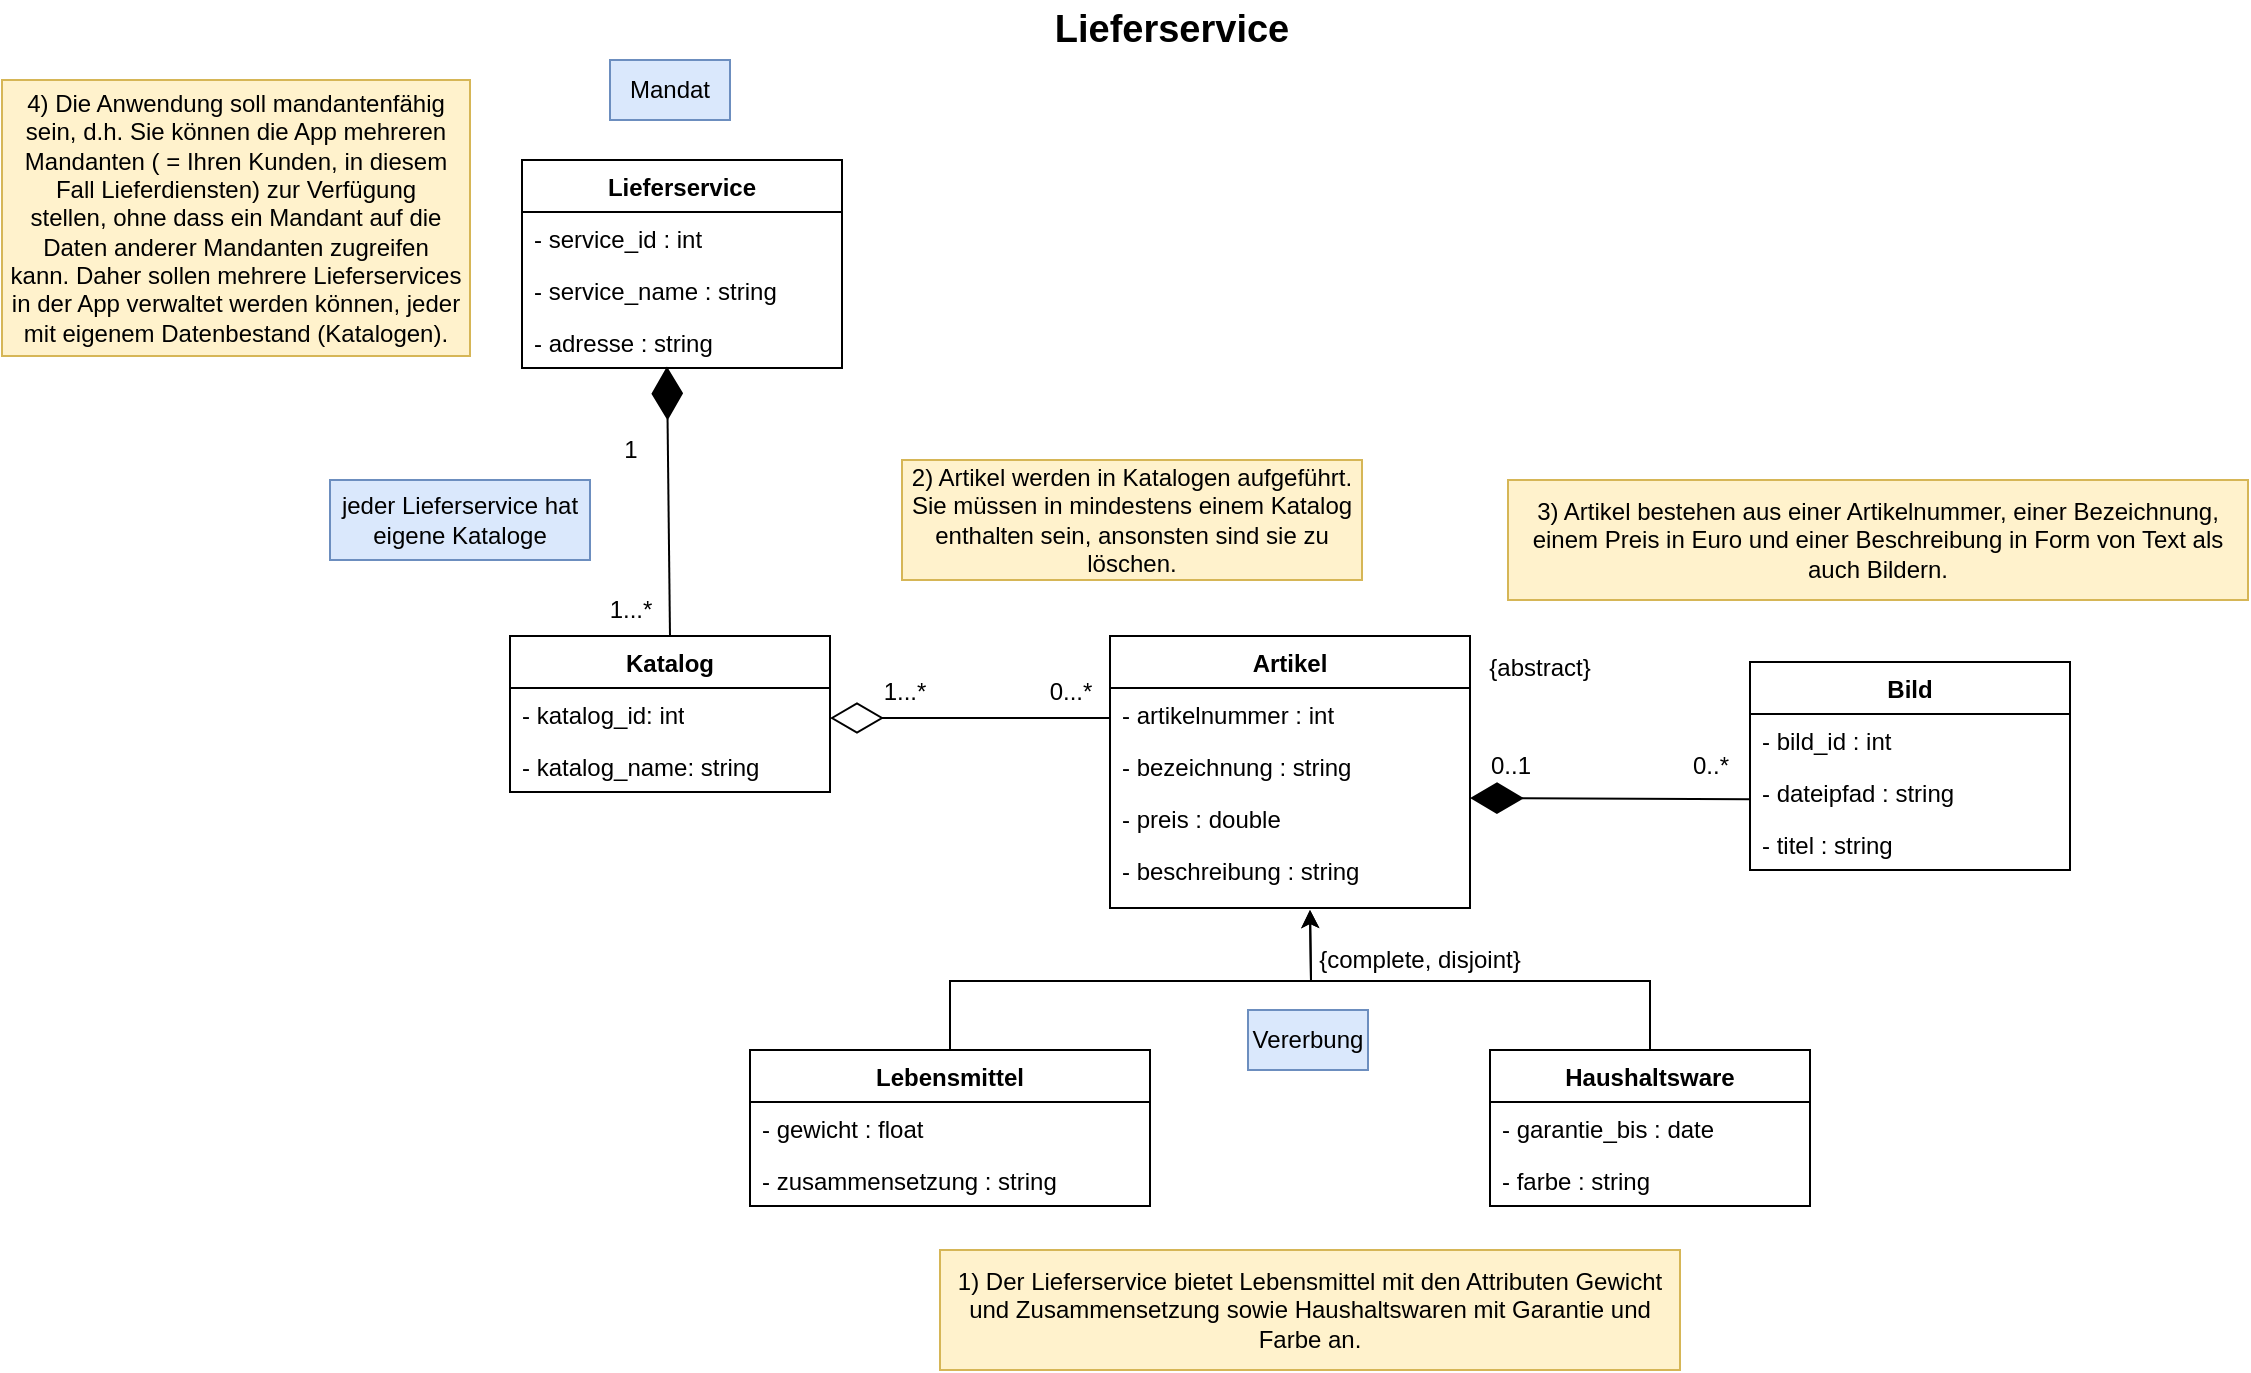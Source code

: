 <mxfile version="28.0.9">
  <diagram id="C5RBs43oDa-KdzZeNtuy" name="Page-1">
    <mxGraphModel dx="1428" dy="589" grid="1" gridSize="10" guides="1" tooltips="1" connect="1" arrows="1" fold="1" page="1" pageScale="1" pageWidth="1169" pageHeight="827" math="0" shadow="0">
      <root>
        <mxCell id="WIyWlLk6GJQsqaUBKTNV-0" />
        <mxCell id="WIyWlLk6GJQsqaUBKTNV-1" parent="WIyWlLk6GJQsqaUBKTNV-0" />
        <mxCell id="4hg4gvIcncpDd8z1N-48-54" style="edgeStyle=orthogonalEdgeStyle;rounded=0;orthogonalLoop=1;jettySize=auto;html=1;exitX=0.5;exitY=0;exitDx=0;exitDy=0;" edge="1" parent="WIyWlLk6GJQsqaUBKTNV-1" source="4hg4gvIcncpDd8z1N-48-1">
          <mxGeometry relative="1" as="geometry">
            <mxPoint x="684" y="535" as="targetPoint" />
          </mxGeometry>
        </mxCell>
        <mxCell id="4hg4gvIcncpDd8z1N-48-1" value="Lebensmittel" style="swimlane;fontStyle=1;align=center;verticalAlign=top;childLayout=stackLayout;horizontal=1;startSize=26;horizontalStack=0;resizeParent=1;resizeParentMax=0;resizeLast=0;collapsible=1;marginBottom=0;whiteSpace=wrap;html=1;" vertex="1" parent="WIyWlLk6GJQsqaUBKTNV-1">
          <mxGeometry x="404" y="605" width="200" height="78" as="geometry" />
        </mxCell>
        <mxCell id="4hg4gvIcncpDd8z1N-48-2" value="- gewicht : float" style="text;strokeColor=none;fillColor=none;align=left;verticalAlign=top;spacingLeft=4;spacingRight=4;overflow=hidden;rotatable=0;points=[[0,0.5],[1,0.5]];portConstraint=eastwest;whiteSpace=wrap;html=1;" vertex="1" parent="4hg4gvIcncpDd8z1N-48-1">
          <mxGeometry y="26" width="200" height="26" as="geometry" />
        </mxCell>
        <mxCell id="4hg4gvIcncpDd8z1N-48-3" value="- zusammensetzung : string" style="text;strokeColor=none;fillColor=none;align=left;verticalAlign=top;spacingLeft=4;spacingRight=4;overflow=hidden;rotatable=0;points=[[0,0.5],[1,0.5]];portConstraint=eastwest;whiteSpace=wrap;html=1;" vertex="1" parent="4hg4gvIcncpDd8z1N-48-1">
          <mxGeometry y="52" width="200" height="26" as="geometry" />
        </mxCell>
        <mxCell id="4hg4gvIcncpDd8z1N-48-55" style="edgeStyle=orthogonalEdgeStyle;rounded=0;orthogonalLoop=1;jettySize=auto;html=1;exitX=0.5;exitY=0;exitDx=0;exitDy=0;" edge="1" parent="WIyWlLk6GJQsqaUBKTNV-1" source="4hg4gvIcncpDd8z1N-48-6">
          <mxGeometry relative="1" as="geometry">
            <mxPoint x="684" y="535" as="targetPoint" />
          </mxGeometry>
        </mxCell>
        <mxCell id="4hg4gvIcncpDd8z1N-48-6" value="Haushaltsware" style="swimlane;fontStyle=1;align=center;verticalAlign=top;childLayout=stackLayout;horizontal=1;startSize=26;horizontalStack=0;resizeParent=1;resizeParentMax=0;resizeLast=0;collapsible=1;marginBottom=0;whiteSpace=wrap;html=1;" vertex="1" parent="WIyWlLk6GJQsqaUBKTNV-1">
          <mxGeometry x="774" y="605" width="160" height="78" as="geometry" />
        </mxCell>
        <mxCell id="4hg4gvIcncpDd8z1N-48-7" value="- garantie_bis : date" style="text;strokeColor=none;fillColor=none;align=left;verticalAlign=top;spacingLeft=4;spacingRight=4;overflow=hidden;rotatable=0;points=[[0,0.5],[1,0.5]];portConstraint=eastwest;whiteSpace=wrap;html=1;" vertex="1" parent="4hg4gvIcncpDd8z1N-48-6">
          <mxGeometry y="26" width="160" height="26" as="geometry" />
        </mxCell>
        <mxCell id="4hg4gvIcncpDd8z1N-48-8" value="- farbe : string" style="text;strokeColor=none;fillColor=none;align=left;verticalAlign=top;spacingLeft=4;spacingRight=4;overflow=hidden;rotatable=0;points=[[0,0.5],[1,0.5]];portConstraint=eastwest;whiteSpace=wrap;html=1;" vertex="1" parent="4hg4gvIcncpDd8z1N-48-6">
          <mxGeometry y="52" width="160" height="26" as="geometry" />
        </mxCell>
        <mxCell id="4hg4gvIcncpDd8z1N-48-11" value="Artikel" style="swimlane;fontStyle=1;align=center;verticalAlign=top;childLayout=stackLayout;horizontal=1;startSize=26;horizontalStack=0;resizeParent=1;resizeParentMax=0;resizeLast=0;collapsible=1;marginBottom=0;whiteSpace=wrap;html=1;" vertex="1" parent="WIyWlLk6GJQsqaUBKTNV-1">
          <mxGeometry x="584" y="398" width="180" height="136" as="geometry" />
        </mxCell>
        <mxCell id="4hg4gvIcncpDd8z1N-48-12" value="- artikelnummer : int" style="text;strokeColor=none;fillColor=none;align=left;verticalAlign=top;spacingLeft=4;spacingRight=4;overflow=hidden;rotatable=0;points=[[0,0.5],[1,0.5]];portConstraint=eastwest;whiteSpace=wrap;html=1;" vertex="1" parent="4hg4gvIcncpDd8z1N-48-11">
          <mxGeometry y="26" width="180" height="26" as="geometry" />
        </mxCell>
        <mxCell id="4hg4gvIcncpDd8z1N-48-13" value="- bezeichnung : string" style="text;strokeColor=none;fillColor=none;align=left;verticalAlign=top;spacingLeft=4;spacingRight=4;overflow=hidden;rotatable=0;points=[[0,0.5],[1,0.5]];portConstraint=eastwest;whiteSpace=wrap;html=1;" vertex="1" parent="4hg4gvIcncpDd8z1N-48-11">
          <mxGeometry y="52" width="180" height="26" as="geometry" />
        </mxCell>
        <mxCell id="4hg4gvIcncpDd8z1N-48-14" value="- preis : double" style="text;strokeColor=none;fillColor=none;align=left;verticalAlign=top;spacingLeft=4;spacingRight=4;overflow=hidden;rotatable=0;points=[[0,0.5],[1,0.5]];portConstraint=eastwest;whiteSpace=wrap;html=1;" vertex="1" parent="4hg4gvIcncpDd8z1N-48-11">
          <mxGeometry y="78" width="180" height="26" as="geometry" />
        </mxCell>
        <mxCell id="4hg4gvIcncpDd8z1N-48-17" value="- beschreibung : string" style="text;strokeColor=none;fillColor=none;align=left;verticalAlign=top;spacingLeft=4;spacingRight=4;overflow=hidden;rotatable=0;points=[[0,0.5],[1,0.5]];portConstraint=eastwest;whiteSpace=wrap;html=1;" vertex="1" parent="4hg4gvIcncpDd8z1N-48-11">
          <mxGeometry y="104" width="180" height="32" as="geometry" />
        </mxCell>
        <mxCell id="4hg4gvIcncpDd8z1N-48-18" value="Katalog" style="swimlane;fontStyle=1;align=center;verticalAlign=top;childLayout=stackLayout;horizontal=1;startSize=26;horizontalStack=0;resizeParent=1;resizeParentMax=0;resizeLast=0;collapsible=1;marginBottom=0;whiteSpace=wrap;html=1;" vertex="1" parent="WIyWlLk6GJQsqaUBKTNV-1">
          <mxGeometry x="284" y="398" width="160" height="78" as="geometry">
            <mxRectangle x="339" y="585" width="80" height="30" as="alternateBounds" />
          </mxGeometry>
        </mxCell>
        <mxCell id="4hg4gvIcncpDd8z1N-48-19" value="- katalog_id: int" style="text;strokeColor=none;fillColor=none;align=left;verticalAlign=top;spacingLeft=4;spacingRight=4;overflow=hidden;rotatable=0;points=[[0,0.5],[1,0.5]];portConstraint=eastwest;whiteSpace=wrap;html=1;" vertex="1" parent="4hg4gvIcncpDd8z1N-48-18">
          <mxGeometry y="26" width="160" height="26" as="geometry" />
        </mxCell>
        <mxCell id="4hg4gvIcncpDd8z1N-48-110" value="- katalog_name: string" style="text;strokeColor=none;fillColor=none;align=left;verticalAlign=top;spacingLeft=4;spacingRight=4;overflow=hidden;rotatable=0;points=[[0,0.5],[1,0.5]];portConstraint=eastwest;whiteSpace=wrap;html=1;" vertex="1" parent="4hg4gvIcncpDd8z1N-48-18">
          <mxGeometry y="52" width="160" height="26" as="geometry" />
        </mxCell>
        <mxCell id="4hg4gvIcncpDd8z1N-48-22" value="Lieferservice" style="swimlane;fontStyle=1;align=center;verticalAlign=top;childLayout=stackLayout;horizontal=1;startSize=26;horizontalStack=0;resizeParent=1;resizeParentMax=0;resizeLast=0;collapsible=1;marginBottom=0;whiteSpace=wrap;html=1;" vertex="1" parent="WIyWlLk6GJQsqaUBKTNV-1">
          <mxGeometry x="290" y="160" width="160" height="104" as="geometry" />
        </mxCell>
        <mxCell id="4hg4gvIcncpDd8z1N-48-23" value="- service_id : int" style="text;strokeColor=none;fillColor=none;align=left;verticalAlign=top;spacingLeft=4;spacingRight=4;overflow=hidden;rotatable=0;points=[[0,0.5],[1,0.5]];portConstraint=eastwest;whiteSpace=wrap;html=1;" vertex="1" parent="4hg4gvIcncpDd8z1N-48-22">
          <mxGeometry y="26" width="160" height="26" as="geometry" />
        </mxCell>
        <mxCell id="4hg4gvIcncpDd8z1N-48-113" value="- service_name : string" style="text;strokeColor=none;fillColor=none;align=left;verticalAlign=top;spacingLeft=4;spacingRight=4;overflow=hidden;rotatable=0;points=[[0,0.5],[1,0.5]];portConstraint=eastwest;whiteSpace=wrap;html=1;" vertex="1" parent="4hg4gvIcncpDd8z1N-48-22">
          <mxGeometry y="52" width="160" height="26" as="geometry" />
        </mxCell>
        <mxCell id="4hg4gvIcncpDd8z1N-48-114" value="- adresse : string" style="text;strokeColor=none;fillColor=none;align=left;verticalAlign=top;spacingLeft=4;spacingRight=4;overflow=hidden;rotatable=0;points=[[0,0.5],[1,0.5]];portConstraint=eastwest;whiteSpace=wrap;html=1;" vertex="1" parent="4hg4gvIcncpDd8z1N-48-22">
          <mxGeometry y="78" width="160" height="26" as="geometry" />
        </mxCell>
        <mxCell id="4hg4gvIcncpDd8z1N-48-33" value="1...*" style="text;html=1;align=center;verticalAlign=middle;resizable=0;points=[];autosize=1;strokeColor=none;fillColor=none;" vertex="1" parent="WIyWlLk6GJQsqaUBKTNV-1">
          <mxGeometry x="461" y="411" width="40" height="30" as="geometry" />
        </mxCell>
        <mxCell id="4hg4gvIcncpDd8z1N-48-37" value="1...*" style="text;html=1;align=center;verticalAlign=middle;resizable=0;points=[];autosize=1;strokeColor=none;fillColor=none;" vertex="1" parent="WIyWlLk6GJQsqaUBKTNV-1">
          <mxGeometry x="324" y="370" width="40" height="30" as="geometry" />
        </mxCell>
        <mxCell id="4hg4gvIcncpDd8z1N-48-44" value="0...*" style="text;html=1;align=center;verticalAlign=middle;resizable=0;points=[];autosize=1;strokeColor=none;fillColor=none;" vertex="1" parent="WIyWlLk6GJQsqaUBKTNV-1">
          <mxGeometry x="544" y="411" width="40" height="30" as="geometry" />
        </mxCell>
        <mxCell id="4hg4gvIcncpDd8z1N-48-49" value="1" style="text;html=1;align=center;verticalAlign=middle;resizable=0;points=[];autosize=1;strokeColor=none;fillColor=none;" vertex="1" parent="WIyWlLk6GJQsqaUBKTNV-1">
          <mxGeometry x="329" y="290" width="30" height="30" as="geometry" />
        </mxCell>
        <mxCell id="4hg4gvIcncpDd8z1N-48-56" value="Vererbung" style="text;html=1;align=center;verticalAlign=middle;whiteSpace=wrap;rounded=0;fillColor=#dae8fc;strokeColor=#6c8ebf;" vertex="1" parent="WIyWlLk6GJQsqaUBKTNV-1">
          <mxGeometry x="653" y="585" width="60" height="30" as="geometry" />
        </mxCell>
        <mxCell id="4hg4gvIcncpDd8z1N-48-57" value="{complete, disjoint}" style="text;html=1;align=center;verticalAlign=middle;whiteSpace=wrap;rounded=0;" vertex="1" parent="WIyWlLk6GJQsqaUBKTNV-1">
          <mxGeometry x="674" y="545" width="130" height="30" as="geometry" />
        </mxCell>
        <mxCell id="4hg4gvIcncpDd8z1N-48-60" value="&lt;b&gt;&lt;font style=&quot;font-size: 19px;&quot;&gt;Lieferservice&lt;/font&gt;&lt;/b&gt;" style="text;html=1;align=center;verticalAlign=middle;whiteSpace=wrap;rounded=0;" vertex="1" parent="WIyWlLk6GJQsqaUBKTNV-1">
          <mxGeometry x="530" y="80" width="170" height="30" as="geometry" />
        </mxCell>
        <mxCell id="4hg4gvIcncpDd8z1N-48-62" value="3) Artikel bestehen aus einer Artikelnummer, einer Bezeichnung, einem Preis in Euro und einer Beschreibung in Form von Text als auch Bildern." style="text;html=1;align=center;verticalAlign=middle;whiteSpace=wrap;rounded=0;fillColor=#fff2cc;strokeColor=#d6b656;" vertex="1" parent="WIyWlLk6GJQsqaUBKTNV-1">
          <mxGeometry x="783" y="320" width="370" height="60" as="geometry" />
        </mxCell>
        <mxCell id="4hg4gvIcncpDd8z1N-48-75" value="1) Der Lieferservice bietet Lebensmittel mit den Attributen Gewicht und Zusammensetzung sowie Haushaltswaren mit Garantie und Farbe an. " style="text;html=1;align=center;verticalAlign=middle;whiteSpace=wrap;rounded=0;fillColor=#fff2cc;strokeColor=#d6b656;" vertex="1" parent="WIyWlLk6GJQsqaUBKTNV-1">
          <mxGeometry x="499" y="705" width="370" height="60" as="geometry" />
        </mxCell>
        <mxCell id="4hg4gvIcncpDd8z1N-48-91" value="Bild" style="swimlane;fontStyle=1;align=center;verticalAlign=top;childLayout=stackLayout;horizontal=1;startSize=26;horizontalStack=0;resizeParent=1;resizeParentMax=0;resizeLast=0;collapsible=1;marginBottom=0;whiteSpace=wrap;html=1;" vertex="1" parent="WIyWlLk6GJQsqaUBKTNV-1">
          <mxGeometry x="904" y="411" width="160" height="104" as="geometry" />
        </mxCell>
        <mxCell id="4hg4gvIcncpDd8z1N-48-92" value="- bild_id : int" style="text;strokeColor=none;fillColor=none;align=left;verticalAlign=top;spacingLeft=4;spacingRight=4;overflow=hidden;rotatable=0;points=[[0,0.5],[1,0.5]];portConstraint=eastwest;whiteSpace=wrap;html=1;" vertex="1" parent="4hg4gvIcncpDd8z1N-48-91">
          <mxGeometry y="26" width="160" height="26" as="geometry" />
        </mxCell>
        <mxCell id="4hg4gvIcncpDd8z1N-48-93" value="- dateipfad : string" style="text;strokeColor=none;fillColor=none;align=left;verticalAlign=top;spacingLeft=4;spacingRight=4;overflow=hidden;rotatable=0;points=[[0,0.5],[1,0.5]];portConstraint=eastwest;whiteSpace=wrap;html=1;" vertex="1" parent="4hg4gvIcncpDd8z1N-48-91">
          <mxGeometry y="52" width="160" height="26" as="geometry" />
        </mxCell>
        <mxCell id="4hg4gvIcncpDd8z1N-48-94" value="- titel : string" style="text;strokeColor=none;fillColor=none;align=left;verticalAlign=top;spacingLeft=4;spacingRight=4;overflow=hidden;rotatable=0;points=[[0,0.5],[1,0.5]];portConstraint=eastwest;whiteSpace=wrap;html=1;" vertex="1" parent="4hg4gvIcncpDd8z1N-48-91">
          <mxGeometry y="78" width="160" height="26" as="geometry" />
        </mxCell>
        <mxCell id="4hg4gvIcncpDd8z1N-48-103" value="0..1" style="text;html=1;align=center;verticalAlign=middle;resizable=0;points=[];autosize=1;strokeColor=none;fillColor=none;" vertex="1" parent="WIyWlLk6GJQsqaUBKTNV-1">
          <mxGeometry x="764" y="448" width="40" height="30" as="geometry" />
        </mxCell>
        <mxCell id="4hg4gvIcncpDd8z1N-48-104" value="0..*" style="text;html=1;align=center;verticalAlign=middle;resizable=0;points=[];autosize=1;strokeColor=none;fillColor=none;" vertex="1" parent="WIyWlLk6GJQsqaUBKTNV-1">
          <mxGeometry x="864" y="448" width="40" height="30" as="geometry" />
        </mxCell>
        <mxCell id="4hg4gvIcncpDd8z1N-48-109" value="2) Artikel werden in Katalogen aufgeführt. Sie müssen in mindestens einem Katalog enthalten sein, ansonsten sind sie zu löschen." style="text;html=1;align=center;verticalAlign=middle;whiteSpace=wrap;rounded=0;fillColor=#fff2cc;strokeColor=#d6b656;" vertex="1" parent="WIyWlLk6GJQsqaUBKTNV-1">
          <mxGeometry x="480" y="310" width="230" height="60" as="geometry" />
        </mxCell>
        <mxCell id="4hg4gvIcncpDd8z1N-48-111" value="4) Die Anwendung soll mandantenfähig sein, d.h. Sie können die App mehreren&lt;br/&gt;Mandanten ( = Ihren Kunden, in diesem Fall Lieferdiensten) zur Verfügung&lt;br/&gt;stellen, ohne dass ein Mandant auf die Daten anderer Mandanten zugreifen&lt;br/&gt;kann. Daher sollen mehrere Lieferservices in der App verwaltet werden können, jeder mit eigenem Datenbestand (Katalogen)." style="text;html=1;align=center;verticalAlign=middle;whiteSpace=wrap;rounded=0;fillColor=#fff2cc;strokeColor=#d6b656;" vertex="1" parent="WIyWlLk6GJQsqaUBKTNV-1">
          <mxGeometry x="30" y="120" width="234" height="138" as="geometry" />
        </mxCell>
        <mxCell id="4hg4gvIcncpDd8z1N-48-115" value="Mandat" style="text;html=1;align=center;verticalAlign=middle;whiteSpace=wrap;rounded=0;fillColor=#dae8fc;strokeColor=#6c8ebf;" vertex="1" parent="WIyWlLk6GJQsqaUBKTNV-1">
          <mxGeometry x="334" y="110" width="60" height="30" as="geometry" />
        </mxCell>
        <mxCell id="4hg4gvIcncpDd8z1N-48-116" value="" style="endArrow=diamondThin;endFill=1;endSize=24;html=1;rounded=0;exitX=0.5;exitY=0;exitDx=0;exitDy=0;entryX=0.453;entryY=0.972;entryDx=0;entryDy=0;entryPerimeter=0;" edge="1" parent="WIyWlLk6GJQsqaUBKTNV-1" source="4hg4gvIcncpDd8z1N-48-18" target="4hg4gvIcncpDd8z1N-48-114">
          <mxGeometry width="160" relative="1" as="geometry">
            <mxPoint x="130" y="300" as="sourcePoint" />
            <mxPoint x="364" y="280" as="targetPoint" />
          </mxGeometry>
        </mxCell>
        <mxCell id="4hg4gvIcncpDd8z1N-48-117" value="&lt;br&gt; &lt;span style=&quot;&quot; data-end=&quot;1367&quot; data-start=&quot;1308&quot;&gt;jeder Lieferservice hat eigene Kataloge&lt;/span&gt;&lt;div&gt;&lt;br&gt;&lt;/div&gt;" style="text;html=1;align=center;verticalAlign=middle;whiteSpace=wrap;rounded=0;fillColor=#dae8fc;strokeColor=#6c8ebf;" vertex="1" parent="WIyWlLk6GJQsqaUBKTNV-1">
          <mxGeometry x="194" y="320" width="130" height="40" as="geometry" />
        </mxCell>
        <mxCell id="4hg4gvIcncpDd8z1N-48-120" value="{abstract}" style="text;html=1;align=center;verticalAlign=middle;whiteSpace=wrap;rounded=0;" vertex="1" parent="WIyWlLk6GJQsqaUBKTNV-1">
          <mxGeometry x="734" y="398.5" width="130" height="30" as="geometry" />
        </mxCell>
        <mxCell id="4hg4gvIcncpDd8z1N-48-121" value="" style="endArrow=diamondThin;endFill=0;endSize=24;html=1;rounded=0;entryX=1;entryY=0.5;entryDx=0;entryDy=0;exitX=0;exitY=0.5;exitDx=0;exitDy=0;" edge="1" parent="WIyWlLk6GJQsqaUBKTNV-1">
          <mxGeometry width="160" relative="1" as="geometry">
            <mxPoint x="584" y="439" as="sourcePoint" />
            <mxPoint x="444" y="439" as="targetPoint" />
          </mxGeometry>
        </mxCell>
        <mxCell id="4hg4gvIcncpDd8z1N-48-122" value="" style="endArrow=diamondThin;endFill=1;endSize=24;html=1;rounded=0;entryX=1;entryY=0.5;entryDx=0;entryDy=0;exitX=0.002;exitY=0.024;exitDx=0;exitDy=0;exitPerimeter=0;" edge="1" parent="WIyWlLk6GJQsqaUBKTNV-1">
          <mxGeometry width="160" relative="1" as="geometry">
            <mxPoint x="904.32" y="479.624" as="sourcePoint" />
            <mxPoint x="764" y="479" as="targetPoint" />
          </mxGeometry>
        </mxCell>
      </root>
    </mxGraphModel>
  </diagram>
</mxfile>
